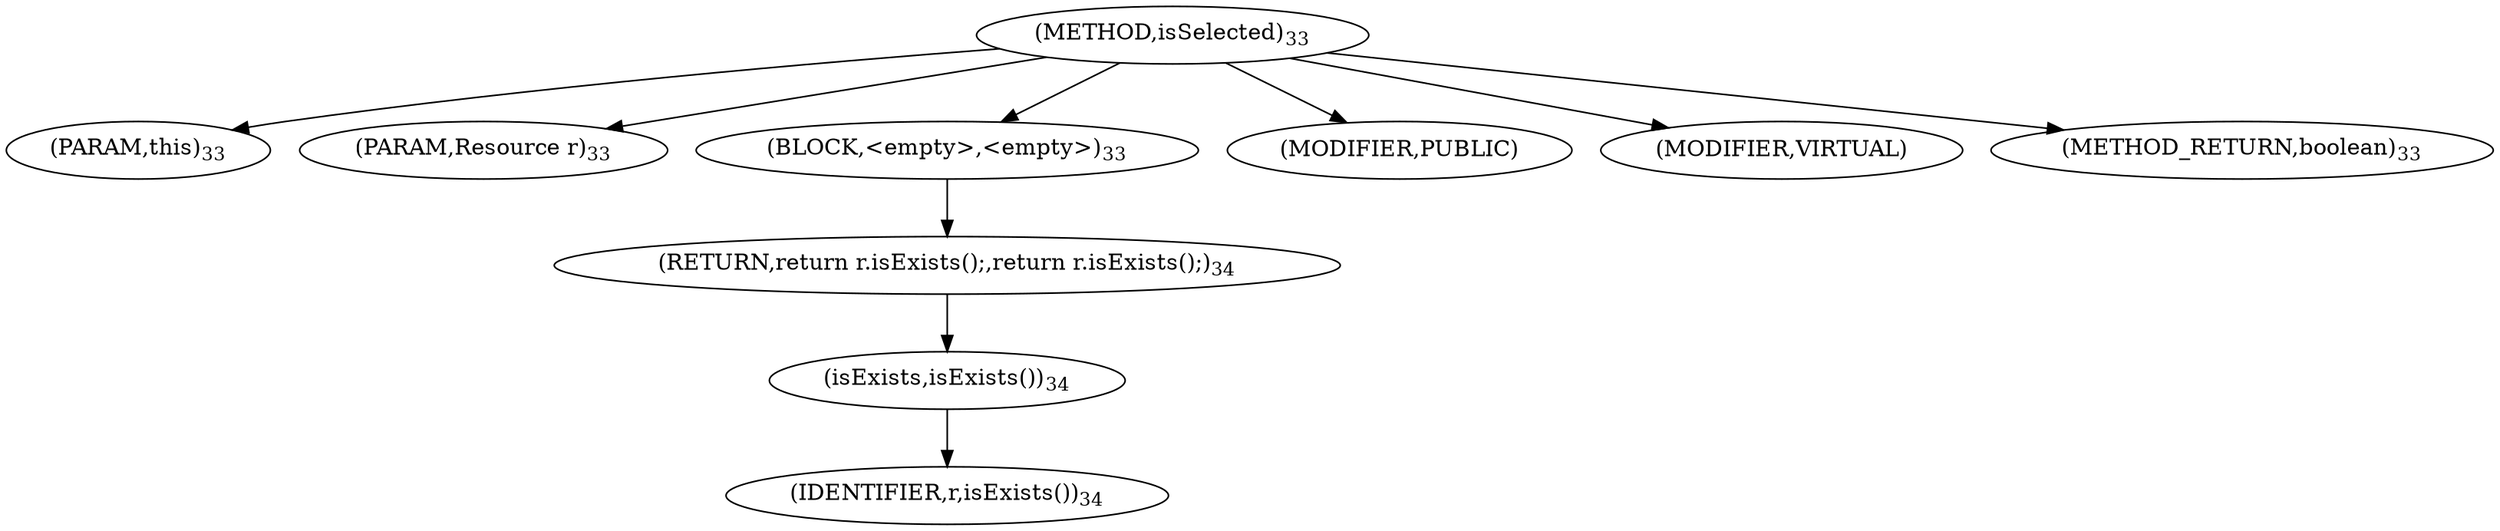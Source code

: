 digraph "isSelected" {  
"19" [label = <(METHOD,isSelected)<SUB>33</SUB>> ]
"20" [label = <(PARAM,this)<SUB>33</SUB>> ]
"21" [label = <(PARAM,Resource r)<SUB>33</SUB>> ]
"22" [label = <(BLOCK,&lt;empty&gt;,&lt;empty&gt;)<SUB>33</SUB>> ]
"23" [label = <(RETURN,return r.isExists();,return r.isExists();)<SUB>34</SUB>> ]
"24" [label = <(isExists,isExists())<SUB>34</SUB>> ]
"25" [label = <(IDENTIFIER,r,isExists())<SUB>34</SUB>> ]
"26" [label = <(MODIFIER,PUBLIC)> ]
"27" [label = <(MODIFIER,VIRTUAL)> ]
"28" [label = <(METHOD_RETURN,boolean)<SUB>33</SUB>> ]
  "19" -> "20" 
  "19" -> "21" 
  "19" -> "22" 
  "19" -> "26" 
  "19" -> "27" 
  "19" -> "28" 
  "22" -> "23" 
  "23" -> "24" 
  "24" -> "25" 
}
